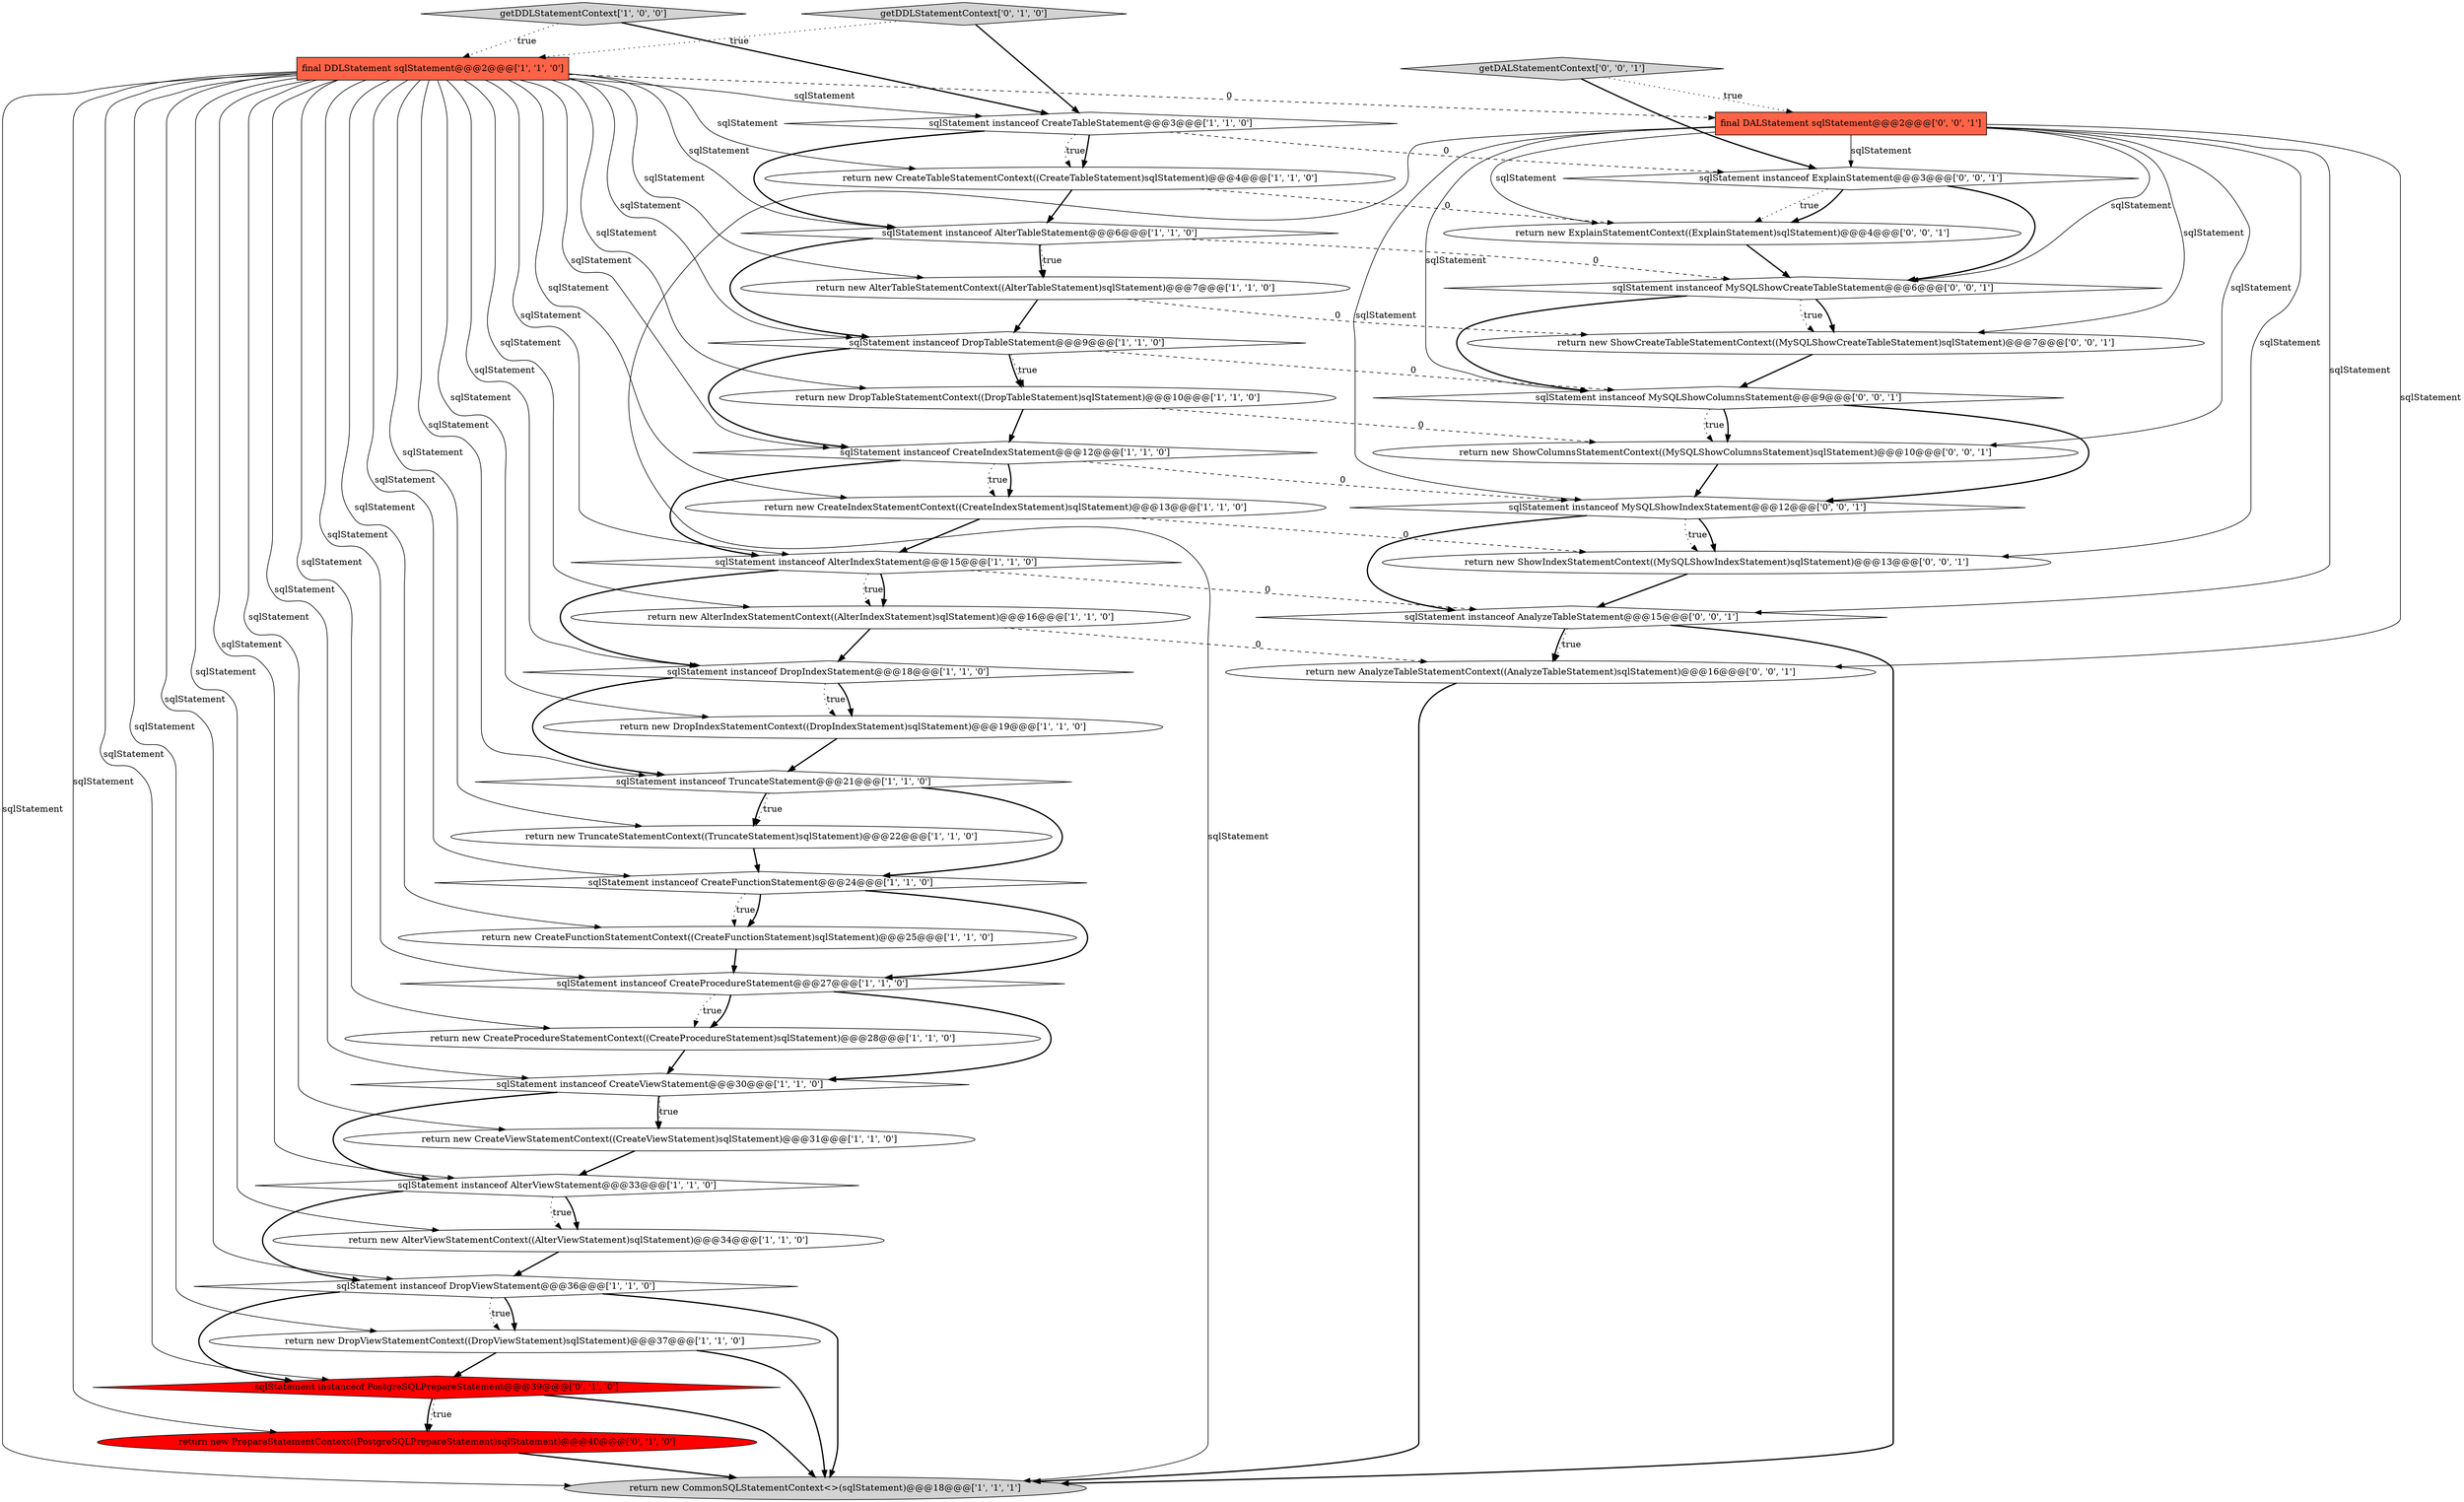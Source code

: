 digraph {
16 [style = filled, label = "final DDLStatement sqlStatement@@@2@@@['1', '1', '0']", fillcolor = tomato, shape = box image = "AAA0AAABBB1BBB"];
13 [style = filled, label = "return new AlterTableStatementContext((AlterTableStatement)sqlStatement)@@@7@@@['1', '1', '0']", fillcolor = white, shape = ellipse image = "AAA0AAABBB1BBB"];
23 [style = filled, label = "sqlStatement instanceof DropTableStatement@@@9@@@['1', '1', '0']", fillcolor = white, shape = diamond image = "AAA0AAABBB1BBB"];
6 [style = filled, label = "sqlStatement instanceof CreateViewStatement@@@30@@@['1', '1', '0']", fillcolor = white, shape = diamond image = "AAA0AAABBB1BBB"];
5 [style = filled, label = "return new AlterIndexStatementContext((AlterIndexStatement)sqlStatement)@@@16@@@['1', '1', '0']", fillcolor = white, shape = ellipse image = "AAA0AAABBB1BBB"];
18 [style = filled, label = "return new DropTableStatementContext((DropTableStatement)sqlStatement)@@@10@@@['1', '1', '0']", fillcolor = white, shape = ellipse image = "AAA0AAABBB1BBB"];
2 [style = filled, label = "return new CreateIndexStatementContext((CreateIndexStatement)sqlStatement)@@@13@@@['1', '1', '0']", fillcolor = white, shape = ellipse image = "AAA0AAABBB1BBB"];
0 [style = filled, label = "return new DropIndexStatementContext((DropIndexStatement)sqlStatement)@@@19@@@['1', '1', '0']", fillcolor = white, shape = ellipse image = "AAA0AAABBB1BBB"];
41 [style = filled, label = "sqlStatement instanceof MySQLShowIndexStatement@@@12@@@['0', '0', '1']", fillcolor = white, shape = diamond image = "AAA0AAABBB3BBB"];
24 [style = filled, label = "sqlStatement instanceof CreateTableStatement@@@3@@@['1', '1', '0']", fillcolor = white, shape = diamond image = "AAA0AAABBB1BBB"];
22 [style = filled, label = "sqlStatement instanceof AlterViewStatement@@@33@@@['1', '1', '0']", fillcolor = white, shape = diamond image = "AAA0AAABBB1BBB"];
12 [style = filled, label = "return new CreateViewStatementContext((CreateViewStatement)sqlStatement)@@@31@@@['1', '1', '0']", fillcolor = white, shape = ellipse image = "AAA0AAABBB1BBB"];
37 [style = filled, label = "return new ShowColumnsStatementContext((MySQLShowColumnsStatement)sqlStatement)@@@10@@@['0', '0', '1']", fillcolor = white, shape = ellipse image = "AAA0AAABBB3BBB"];
28 [style = filled, label = "sqlStatement instanceof PostgreSQLPrepareStatement@@@39@@@['0', '1', '0']", fillcolor = red, shape = diamond image = "AAA1AAABBB2BBB"];
19 [style = filled, label = "sqlStatement instanceof TruncateStatement@@@21@@@['1', '1', '0']", fillcolor = white, shape = diamond image = "AAA0AAABBB1BBB"];
26 [style = filled, label = "return new CommonSQLStatementContext<>(sqlStatement)@@@18@@@['1', '1', '1']", fillcolor = lightgray, shape = ellipse image = "AAA0AAABBB1BBB"];
36 [style = filled, label = "return new ShowCreateTableStatementContext((MySQLShowCreateTableStatement)sqlStatement)@@@7@@@['0', '0', '1']", fillcolor = white, shape = ellipse image = "AAA0AAABBB3BBB"];
1 [style = filled, label = "sqlStatement instanceof AlterTableStatement@@@6@@@['1', '1', '0']", fillcolor = white, shape = diamond image = "AAA0AAABBB1BBB"];
35 [style = filled, label = "getDALStatementContext['0', '0', '1']", fillcolor = lightgray, shape = diamond image = "AAA0AAABBB3BBB"];
30 [style = filled, label = "return new ExplainStatementContext((ExplainStatement)sqlStatement)@@@4@@@['0', '0', '1']", fillcolor = white, shape = ellipse image = "AAA0AAABBB3BBB"];
14 [style = filled, label = "sqlStatement instanceof DropIndexStatement@@@18@@@['1', '1', '0']", fillcolor = white, shape = diamond image = "AAA0AAABBB1BBB"];
9 [style = filled, label = "getDDLStatementContext['1', '0', '0']", fillcolor = lightgray, shape = diamond image = "AAA0AAABBB1BBB"];
33 [style = filled, label = "sqlStatement instanceof AnalyzeTableStatement@@@15@@@['0', '0', '1']", fillcolor = white, shape = diamond image = "AAA0AAABBB3BBB"];
4 [style = filled, label = "sqlStatement instanceof CreateFunctionStatement@@@24@@@['1', '1', '0']", fillcolor = white, shape = diamond image = "AAA0AAABBB1BBB"];
17 [style = filled, label = "return new CreateTableStatementContext((CreateTableStatement)sqlStatement)@@@4@@@['1', '1', '0']", fillcolor = white, shape = ellipse image = "AAA0AAABBB1BBB"];
10 [style = filled, label = "sqlStatement instanceof CreateProcedureStatement@@@27@@@['1', '1', '0']", fillcolor = white, shape = diamond image = "AAA0AAABBB1BBB"];
7 [style = filled, label = "return new TruncateStatementContext((TruncateStatement)sqlStatement)@@@22@@@['1', '1', '0']", fillcolor = white, shape = ellipse image = "AAA0AAABBB1BBB"];
32 [style = filled, label = "sqlStatement instanceof MySQLShowColumnsStatement@@@9@@@['0', '0', '1']", fillcolor = white, shape = diamond image = "AAA0AAABBB3BBB"];
27 [style = filled, label = "return new PrepareStatementContext((PostgreSQLPrepareStatement)sqlStatement)@@@40@@@['0', '1', '0']", fillcolor = red, shape = ellipse image = "AAA1AAABBB2BBB"];
39 [style = filled, label = "sqlStatement instanceof ExplainStatement@@@3@@@['0', '0', '1']", fillcolor = white, shape = diamond image = "AAA0AAABBB3BBB"];
31 [style = filled, label = "sqlStatement instanceof MySQLShowCreateTableStatement@@@6@@@['0', '0', '1']", fillcolor = white, shape = diamond image = "AAA0AAABBB3BBB"];
11 [style = filled, label = "return new CreateFunctionStatementContext((CreateFunctionStatement)sqlStatement)@@@25@@@['1', '1', '0']", fillcolor = white, shape = ellipse image = "AAA0AAABBB1BBB"];
20 [style = filled, label = "return new CreateProcedureStatementContext((CreateProcedureStatement)sqlStatement)@@@28@@@['1', '1', '0']", fillcolor = white, shape = ellipse image = "AAA0AAABBB1BBB"];
3 [style = filled, label = "return new AlterViewStatementContext((AlterViewStatement)sqlStatement)@@@34@@@['1', '1', '0']", fillcolor = white, shape = ellipse image = "AAA0AAABBB1BBB"];
29 [style = filled, label = "getDDLStatementContext['0', '1', '0']", fillcolor = lightgray, shape = diamond image = "AAA0AAABBB2BBB"];
34 [style = filled, label = "return new ShowIndexStatementContext((MySQLShowIndexStatement)sqlStatement)@@@13@@@['0', '0', '1']", fillcolor = white, shape = ellipse image = "AAA0AAABBB3BBB"];
38 [style = filled, label = "final DALStatement sqlStatement@@@2@@@['0', '0', '1']", fillcolor = tomato, shape = box image = "AAA0AAABBB3BBB"];
15 [style = filled, label = "sqlStatement instanceof DropViewStatement@@@36@@@['1', '1', '0']", fillcolor = white, shape = diamond image = "AAA0AAABBB1BBB"];
25 [style = filled, label = "sqlStatement instanceof AlterIndexStatement@@@15@@@['1', '1', '0']", fillcolor = white, shape = diamond image = "AAA0AAABBB1BBB"];
8 [style = filled, label = "return new DropViewStatementContext((DropViewStatement)sqlStatement)@@@37@@@['1', '1', '0']", fillcolor = white, shape = ellipse image = "AAA0AAABBB1BBB"];
21 [style = filled, label = "sqlStatement instanceof CreateIndexStatement@@@12@@@['1', '1', '0']", fillcolor = white, shape = diamond image = "AAA0AAABBB1BBB"];
40 [style = filled, label = "return new AnalyzeTableStatementContext((AnalyzeTableStatement)sqlStatement)@@@16@@@['0', '0', '1']", fillcolor = white, shape = ellipse image = "AAA0AAABBB3BBB"];
38->33 [style = solid, label="sqlStatement"];
22->15 [style = bold, label=""];
32->37 [style = bold, label=""];
38->31 [style = solid, label="sqlStatement"];
14->0 [style = dotted, label="true"];
6->22 [style = bold, label=""];
24->17 [style = dotted, label="true"];
5->40 [style = dashed, label="0"];
25->14 [style = bold, label=""];
24->39 [style = dashed, label="0"];
16->22 [style = solid, label="sqlStatement"];
16->3 [style = solid, label="sqlStatement"];
1->13 [style = bold, label=""];
38->40 [style = solid, label="sqlStatement"];
1->23 [style = bold, label=""];
21->2 [style = bold, label=""];
23->32 [style = dashed, label="0"];
1->13 [style = dotted, label="true"];
15->8 [style = dotted, label="true"];
23->18 [style = dotted, label="true"];
39->31 [style = bold, label=""];
10->20 [style = dotted, label="true"];
38->41 [style = solid, label="sqlStatement"];
24->17 [style = bold, label=""];
32->37 [style = dotted, label="true"];
40->26 [style = bold, label=""];
28->27 [style = dotted, label="true"];
16->2 [style = solid, label="sqlStatement"];
2->25 [style = bold, label=""];
16->6 [style = solid, label="sqlStatement"];
29->16 [style = dotted, label="true"];
12->22 [style = bold, label=""];
9->24 [style = bold, label=""];
16->25 [style = solid, label="sqlStatement"];
16->4 [style = solid, label="sqlStatement"];
8->28 [style = bold, label=""];
38->26 [style = solid, label="sqlStatement"];
38->30 [style = solid, label="sqlStatement"];
0->19 [style = bold, label=""];
1->31 [style = dashed, label="0"];
34->33 [style = bold, label=""];
35->38 [style = dotted, label="true"];
33->40 [style = dotted, label="true"];
16->27 [style = solid, label="sqlStatement"];
21->25 [style = bold, label=""];
16->17 [style = solid, label="sqlStatement"];
38->37 [style = solid, label="sqlStatement"];
25->5 [style = dotted, label="true"];
16->18 [style = solid, label="sqlStatement"];
16->5 [style = solid, label="sqlStatement"];
16->21 [style = solid, label="sqlStatement"];
18->37 [style = dashed, label="0"];
16->19 [style = solid, label="sqlStatement"];
6->12 [style = dotted, label="true"];
16->8 [style = solid, label="sqlStatement"];
38->36 [style = solid, label="sqlStatement"];
27->26 [style = bold, label=""];
4->10 [style = bold, label=""];
17->1 [style = bold, label=""];
16->11 [style = solid, label="sqlStatement"];
31->32 [style = bold, label=""];
37->41 [style = bold, label=""];
16->7 [style = solid, label="sqlStatement"];
35->39 [style = bold, label=""];
4->11 [style = dotted, label="true"];
21->2 [style = dotted, label="true"];
14->19 [style = bold, label=""];
28->26 [style = bold, label=""];
31->36 [style = bold, label=""];
39->30 [style = dotted, label="true"];
7->4 [style = bold, label=""];
19->7 [style = dotted, label="true"];
10->6 [style = bold, label=""];
16->20 [style = solid, label="sqlStatement"];
33->26 [style = bold, label=""];
41->34 [style = dotted, label="true"];
15->28 [style = bold, label=""];
11->10 [style = bold, label=""];
30->31 [style = bold, label=""];
16->23 [style = solid, label="sqlStatement"];
38->34 [style = solid, label="sqlStatement"];
22->3 [style = dotted, label="true"];
25->5 [style = bold, label=""];
32->41 [style = bold, label=""];
41->33 [style = bold, label=""];
16->15 [style = solid, label="sqlStatement"];
9->16 [style = dotted, label="true"];
24->1 [style = bold, label=""];
18->21 [style = bold, label=""];
41->34 [style = bold, label=""];
23->18 [style = bold, label=""];
15->8 [style = bold, label=""];
6->12 [style = bold, label=""];
16->1 [style = solid, label="sqlStatement"];
16->38 [style = dashed, label="0"];
10->20 [style = bold, label=""];
16->28 [style = solid, label="sqlStatement"];
16->24 [style = solid, label="sqlStatement"];
16->14 [style = solid, label="sqlStatement"];
13->36 [style = dashed, label="0"];
16->0 [style = solid, label="sqlStatement"];
36->32 [style = bold, label=""];
3->15 [style = bold, label=""];
20->6 [style = bold, label=""];
5->14 [style = bold, label=""];
15->26 [style = bold, label=""];
39->30 [style = bold, label=""];
22->3 [style = bold, label=""];
33->40 [style = bold, label=""];
38->32 [style = solid, label="sqlStatement"];
23->21 [style = bold, label=""];
14->0 [style = bold, label=""];
21->41 [style = dashed, label="0"];
16->13 [style = solid, label="sqlStatement"];
2->34 [style = dashed, label="0"];
13->23 [style = bold, label=""];
16->10 [style = solid, label="sqlStatement"];
25->33 [style = dashed, label="0"];
19->4 [style = bold, label=""];
28->27 [style = bold, label=""];
16->12 [style = solid, label="sqlStatement"];
4->11 [style = bold, label=""];
29->24 [style = bold, label=""];
17->30 [style = dashed, label="0"];
19->7 [style = bold, label=""];
38->39 [style = solid, label="sqlStatement"];
31->36 [style = dotted, label="true"];
16->26 [style = solid, label="sqlStatement"];
8->26 [style = bold, label=""];
}
